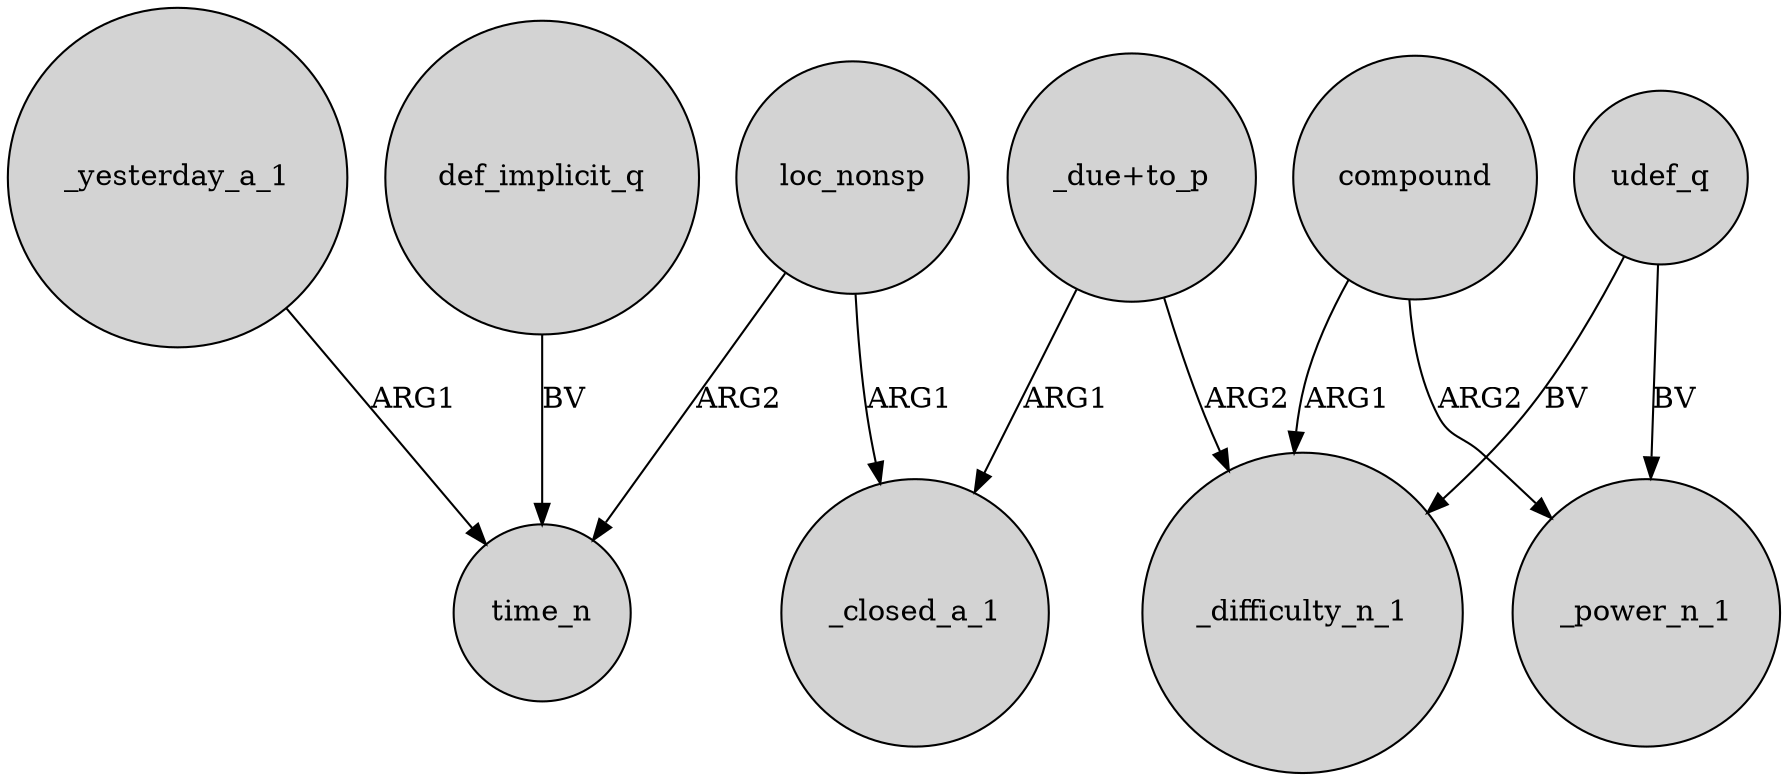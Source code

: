 digraph {
	node [shape=circle style=filled]
	_yesterday_a_1 -> time_n [label=ARG1]
	"_due+to_p" -> _difficulty_n_1 [label=ARG2]
	loc_nonsp -> _closed_a_1 [label=ARG1]
	compound -> _difficulty_n_1 [label=ARG1]
	compound -> _power_n_1 [label=ARG2]
	udef_q -> _power_n_1 [label=BV]
	"_due+to_p" -> _closed_a_1 [label=ARG1]
	loc_nonsp -> time_n [label=ARG2]
	def_implicit_q -> time_n [label=BV]
	udef_q -> _difficulty_n_1 [label=BV]
}
